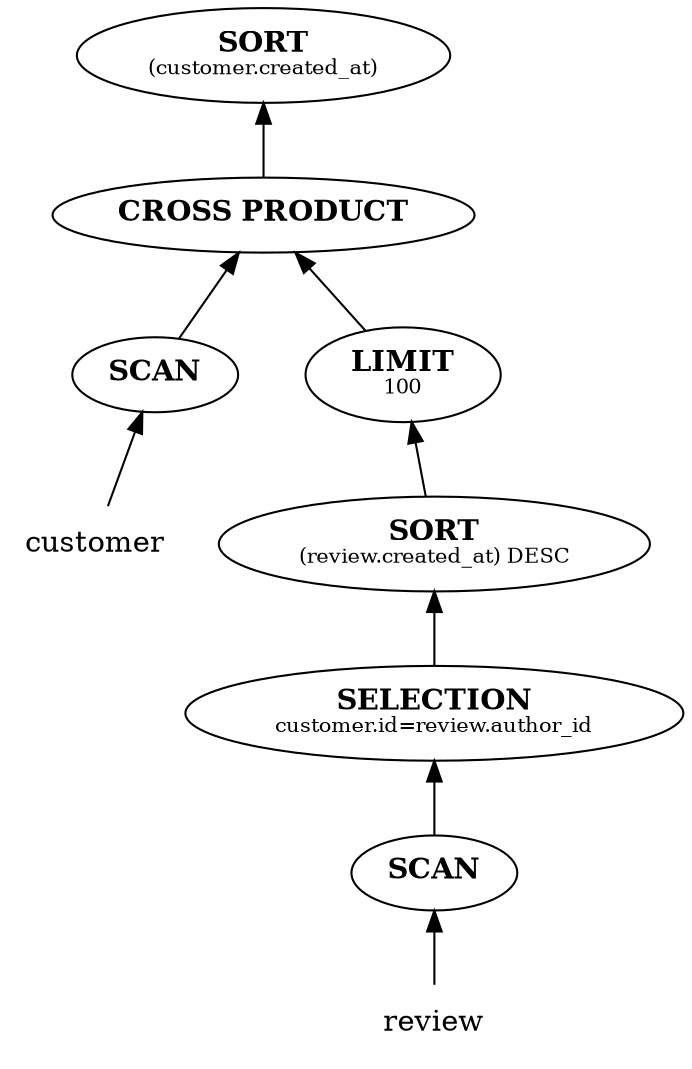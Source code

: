 digraph SafeForRowID {
    rankdir=BT;

    outer_order [label=<<B>SORT</B><br /><font point-size="10">(customer.created_at)</font>>]

    cross_prod [label=<<B>CROSS PRODUCT</B>>]

    customer_scan [label=<<B>SCAN</B>>]
    customer_table[label="customer", shape="none"]

    limit [label=<<B>LIMIT</B><br /><font point-size="10">100</font>>]
    inner_sort [label=<<B>SORT</B><br /><font point-size="10">(review.created_at) DESC</font>>]
    where [label=<<B>SELECTION</B><br /><font point-size="10">customer.id=review.author_id</font>>]
    review_scan [label=<<B>SCAN</B>>]
    review_table [label="review", shape="none"]

    cross_prod -> outer_order
    customer_scan -> cross_prod
    customer_table -> customer_scan

    limit -> cross_prod
    inner_sort -> limit
    where -> inner_sort
    review_scan -> where
    review_table -> review_scan
}
